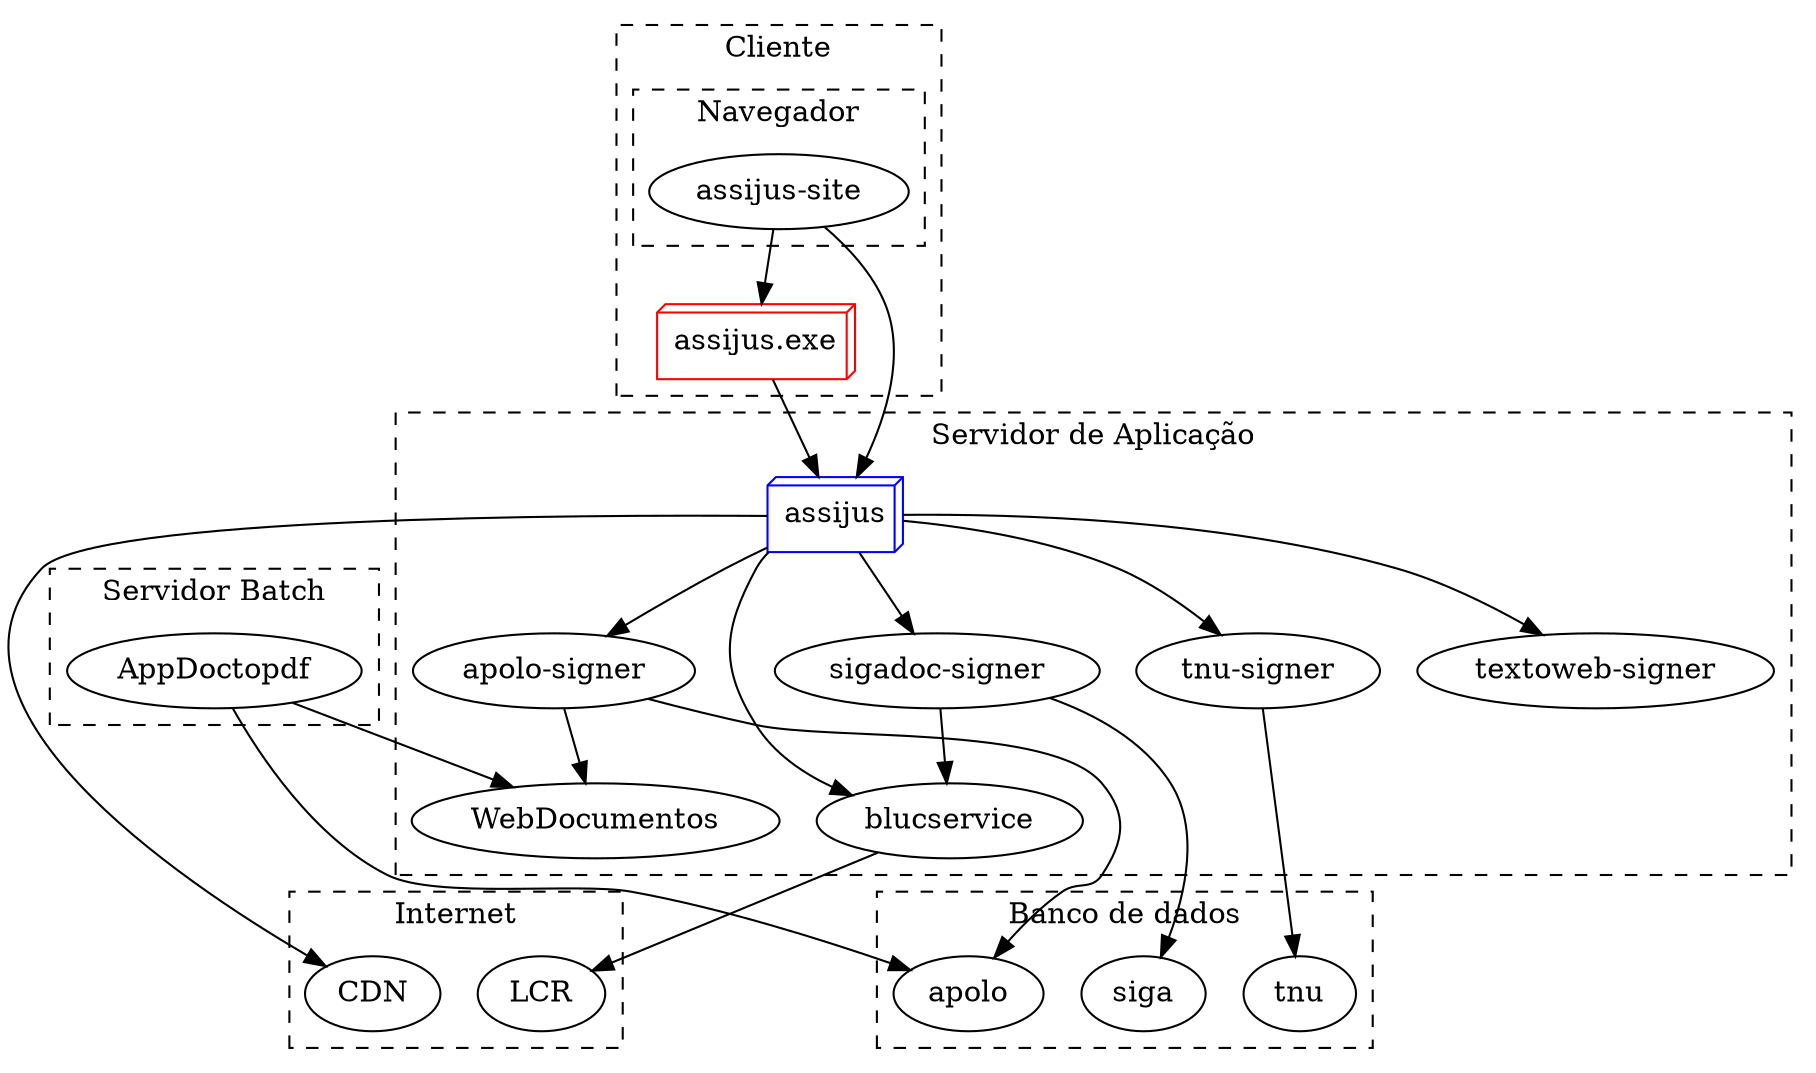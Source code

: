 //Este arquivo é um .DOT utilizado com graph viz (http://www.webgraphviz.com/)
digraph assijus {
  "assijus" -> "blucservice"
  "assijus" -> "apolo-signer" 
  "assijus" -> "sigadoc-signer"
  "assijus" -> "textoweb-signer"
  "assijus" -> "tnu-signer"
  "assijus" -> "CDN"

  "assijus-site" -> assijus

  "assijus-site" -> "assijus.exe"
  "assijus.exe" -> "assijus"

  "apolo-signer" -> "WebDocumentos"
  "apolo-signer" -> "apolo"

  "sigadoc-signer" -> "blucservice"
  "sigadoc-signer" -> "siga"

  "WebDocumentos" -> "apolo" [style=invis]

  "tnu-signer" -> "tnu"
  "blucservice" -> "LCR"

  subgraph cluster_cliente{
     label = "Cliente"
     style = "dashed";
     "assijus.exe"[shape=box3d, color=red]

     subgraph cluster_navegador{
        label = "Navegador"
        "assijus-site"

     }

  }
 

  subgraph cluster_servidor{
     style = "dashed";
     label = "Servidor de Aplicação"
     "assijus"[shape=box3d, color=blue]
     "blucservice"
     "apolo-signer"
     "sigadoc-signer"
     "textoweb-signer"  
     "tnu-signer"    
     "WebDocumentos"
  }

  subgraph cluster_bd{
     style = "dashed";
     rank="same"
     label = "Banco de dados"
     "apolo"
     "siga"
     "tnu"
  }

  subgraph cluster_internet{
     style = "dashed";
     label = "Internet"
     "LCR"
     "CDN"
  }

  subgraph cluster_batch{
     style = "dashed";
     label = "Servidor Batch"
     "AppDoctopdf"
     
  }
"AppDoctopdf" -> "WebDocumentos"
"AppDoctopdf" -> "apolo"  
}
